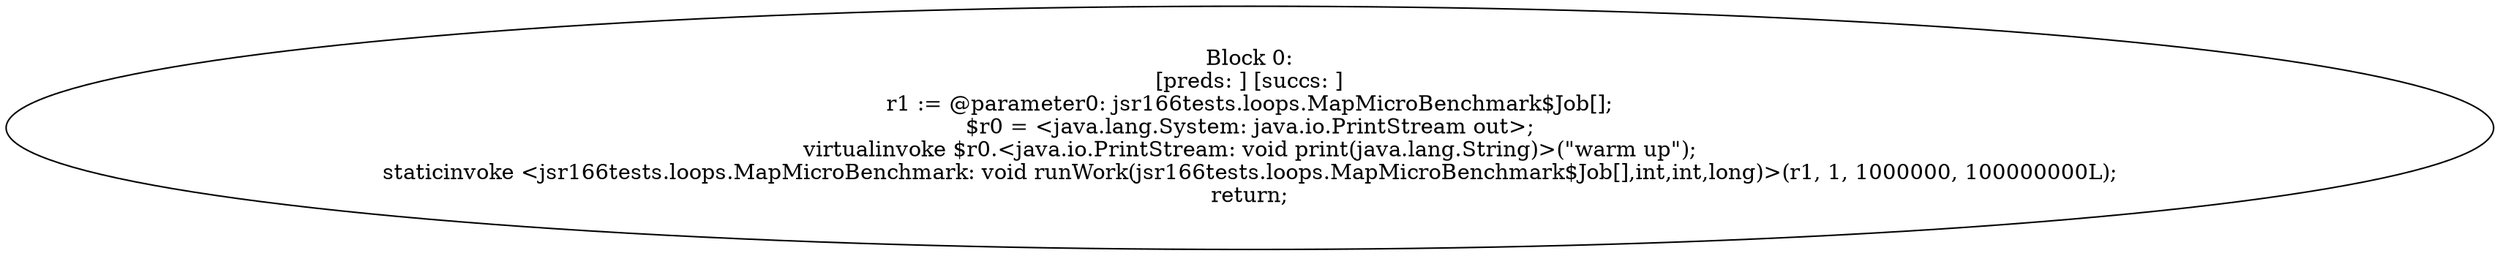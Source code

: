 digraph "unitGraph" {
    "Block 0:
[preds: ] [succs: ]
r1 := @parameter0: jsr166tests.loops.MapMicroBenchmark$Job[];
$r0 = <java.lang.System: java.io.PrintStream out>;
virtualinvoke $r0.<java.io.PrintStream: void print(java.lang.String)>(\"warm up\");
staticinvoke <jsr166tests.loops.MapMicroBenchmark: void runWork(jsr166tests.loops.MapMicroBenchmark$Job[],int,int,long)>(r1, 1, 1000000, 100000000L);
return;
"
}
